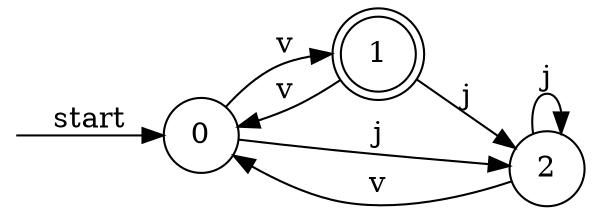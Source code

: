 digraph dfa {
    rankdir = LR;
    node [shape = circle];
    __start [style = invis, shape = point];
    __start -> "0" [ label = "start" ];
    node [shape = doublecircle]; "1"
    node [shape = circle];
    "0" -> "1" [ label = "v" ];
    "0" -> "2" [ label = "j" ];
    "1" -> "0" [ label = "v" ];
    "1" -> "2" [ label = "j" ];
    "2" -> "0" [ label = "v" ];
    "2" -> "2" [ label = "j" ];
}
